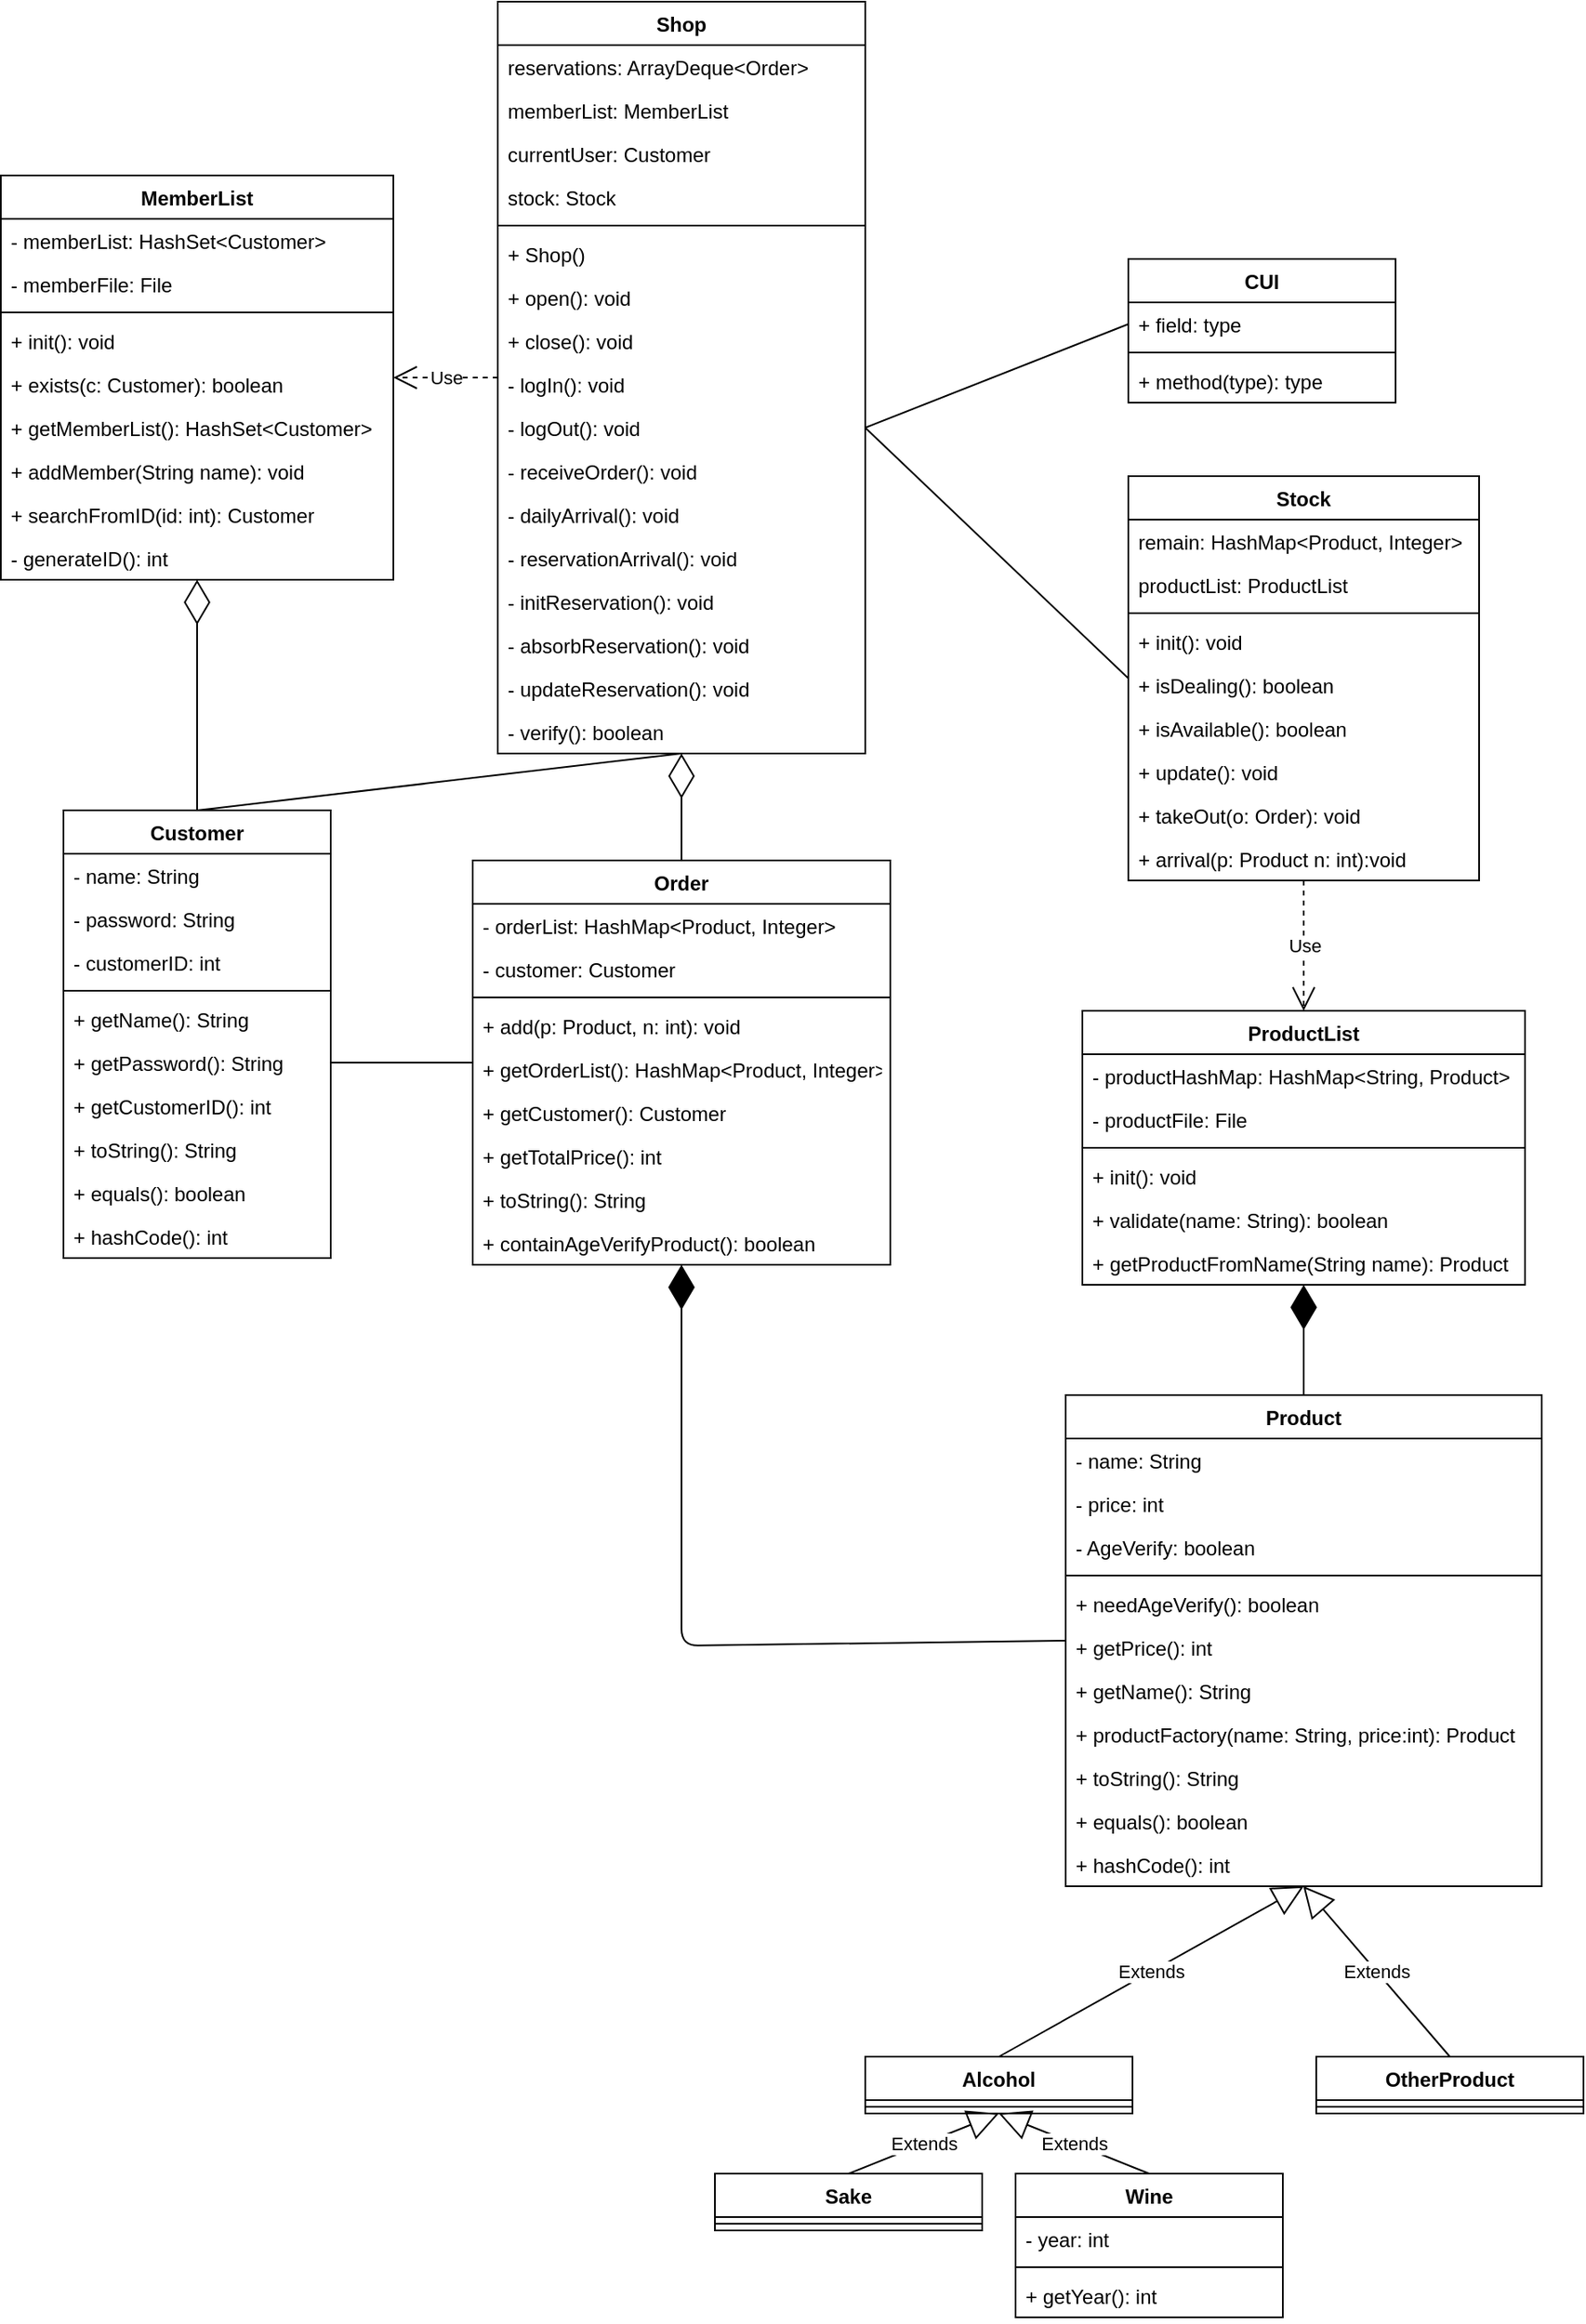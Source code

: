 <mxfile version="13.10.4" type="device"><diagram id="9Tku7xSxmZO2cwx1334C" name="Page-1"><mxGraphModel dx="2370" dy="1333" grid="1" gridSize="10" guides="1" tooltips="1" connect="1" arrows="1" fold="1" page="1" pageScale="1" pageWidth="827" pageHeight="1169" math="0" shadow="0"><root><mxCell id="0"/><mxCell id="1" parent="0"/><mxCell id="_-2SpekYags1j1rZJBmA-5" value="Product" style="swimlane;fontStyle=1;align=center;verticalAlign=top;childLayout=stackLayout;horizontal=1;startSize=26;horizontalStack=0;resizeParent=1;resizeParentMax=0;resizeLast=0;collapsible=1;marginBottom=0;" parent="1" vertex="1"><mxGeometry x="650" y="920" width="285" height="294" as="geometry"/></mxCell><mxCell id="eXa9unJJY7gDO_IjR3MI-76" value="- name: String" style="text;strokeColor=none;fillColor=none;align=left;verticalAlign=top;spacingLeft=4;spacingRight=4;overflow=hidden;rotatable=0;points=[[0,0.5],[1,0.5]];portConstraint=eastwest;" parent="_-2SpekYags1j1rZJBmA-5" vertex="1"><mxGeometry y="26" width="285" height="26" as="geometry"/></mxCell><mxCell id="eXa9unJJY7gDO_IjR3MI-77" value="- price: int" style="text;strokeColor=none;fillColor=none;align=left;verticalAlign=top;spacingLeft=4;spacingRight=4;overflow=hidden;rotatable=0;points=[[0,0.5],[1,0.5]];portConstraint=eastwest;" parent="_-2SpekYags1j1rZJBmA-5" vertex="1"><mxGeometry y="52" width="285" height="26" as="geometry"/></mxCell><mxCell id="eXa9unJJY7gDO_IjR3MI-78" value="- AgeVerify: boolean" style="text;strokeColor=none;fillColor=none;align=left;verticalAlign=top;spacingLeft=4;spacingRight=4;overflow=hidden;rotatable=0;points=[[0,0.5],[1,0.5]];portConstraint=eastwest;" parent="_-2SpekYags1j1rZJBmA-5" vertex="1"><mxGeometry y="78" width="285" height="26" as="geometry"/></mxCell><mxCell id="_-2SpekYags1j1rZJBmA-7" value="" style="line;strokeWidth=1;fillColor=none;align=left;verticalAlign=middle;spacingTop=-1;spacingLeft=3;spacingRight=3;rotatable=0;labelPosition=right;points=[];portConstraint=eastwest;" parent="_-2SpekYags1j1rZJBmA-5" vertex="1"><mxGeometry y="104" width="285" height="8" as="geometry"/></mxCell><mxCell id="eXa9unJJY7gDO_IjR3MI-85" value="+ needAgeVerify(): boolean" style="text;strokeColor=none;fillColor=none;align=left;verticalAlign=top;spacingLeft=4;spacingRight=4;overflow=hidden;rotatable=0;points=[[0,0.5],[1,0.5]];portConstraint=eastwest;" parent="_-2SpekYags1j1rZJBmA-5" vertex="1"><mxGeometry y="112" width="285" height="26" as="geometry"/></mxCell><mxCell id="eXa9unJJY7gDO_IjR3MI-83" value="+ getPrice(): int" style="text;strokeColor=none;fillColor=none;align=left;verticalAlign=top;spacingLeft=4;spacingRight=4;overflow=hidden;rotatable=0;points=[[0,0.5],[1,0.5]];portConstraint=eastwest;" parent="_-2SpekYags1j1rZJBmA-5" vertex="1"><mxGeometry y="138" width="285" height="26" as="geometry"/></mxCell><mxCell id="eXa9unJJY7gDO_IjR3MI-82" value="+ getName(): String" style="text;strokeColor=none;fillColor=none;align=left;verticalAlign=top;spacingLeft=4;spacingRight=4;overflow=hidden;rotatable=0;points=[[0,0.5],[1,0.5]];portConstraint=eastwest;" parent="_-2SpekYags1j1rZJBmA-5" vertex="1"><mxGeometry y="164" width="285" height="26" as="geometry"/></mxCell><mxCell id="eXa9unJJY7gDO_IjR3MI-86" value="+ productFactory(name: String, price:int): Product" style="text;strokeColor=none;fillColor=none;align=left;verticalAlign=top;spacingLeft=4;spacingRight=4;overflow=hidden;rotatable=0;points=[[0,0.5],[1,0.5]];portConstraint=eastwest;" parent="_-2SpekYags1j1rZJBmA-5" vertex="1"><mxGeometry y="190" width="285" height="26" as="geometry"/></mxCell><mxCell id="eXa9unJJY7gDO_IjR3MI-73" value="+ toString(): String" style="text;strokeColor=none;fillColor=none;align=left;verticalAlign=top;spacingLeft=4;spacingRight=4;overflow=hidden;rotatable=0;points=[[0,0.5],[1,0.5]];portConstraint=eastwest;" parent="_-2SpekYags1j1rZJBmA-5" vertex="1"><mxGeometry y="216" width="285" height="26" as="geometry"/></mxCell><mxCell id="eXa9unJJY7gDO_IjR3MI-74" value="+ equals(): boolean" style="text;strokeColor=none;fillColor=none;align=left;verticalAlign=top;spacingLeft=4;spacingRight=4;overflow=hidden;rotatable=0;points=[[0,0.5],[1,0.5]];portConstraint=eastwest;" parent="_-2SpekYags1j1rZJBmA-5" vertex="1"><mxGeometry y="242" width="285" height="26" as="geometry"/></mxCell><mxCell id="eXa9unJJY7gDO_IjR3MI-75" value="+ hashCode(): int" style="text;strokeColor=none;fillColor=none;align=left;verticalAlign=top;spacingLeft=4;spacingRight=4;overflow=hidden;rotatable=0;points=[[0,0.5],[1,0.5]];portConstraint=eastwest;" parent="_-2SpekYags1j1rZJBmA-5" vertex="1"><mxGeometry y="268" width="285" height="26" as="geometry"/></mxCell><mxCell id="_-2SpekYags1j1rZJBmA-13" value="Sake" style="swimlane;fontStyle=1;align=center;verticalAlign=top;childLayout=stackLayout;horizontal=1;startSize=26;horizontalStack=0;resizeParent=1;resizeParentMax=0;resizeLast=0;collapsible=1;marginBottom=0;" parent="1" vertex="1"><mxGeometry x="440" y="1386" width="160" height="34" as="geometry"/></mxCell><mxCell id="_-2SpekYags1j1rZJBmA-14" value="" style="line;strokeWidth=1;fillColor=none;align=left;verticalAlign=middle;spacingTop=-1;spacingLeft=3;spacingRight=3;rotatable=0;labelPosition=right;points=[];portConstraint=eastwest;" parent="_-2SpekYags1j1rZJBmA-13" vertex="1"><mxGeometry y="26" width="160" height="8" as="geometry"/></mxCell><mxCell id="_-2SpekYags1j1rZJBmA-15" value="Wine" style="swimlane;fontStyle=1;align=center;verticalAlign=top;childLayout=stackLayout;horizontal=1;startSize=26;horizontalStack=0;resizeParent=1;resizeParentMax=0;resizeLast=0;collapsible=1;marginBottom=0;" parent="1" vertex="1"><mxGeometry x="620" y="1386" width="160" height="86" as="geometry"/></mxCell><mxCell id="eXa9unJJY7gDO_IjR3MI-80" value="- year: int" style="text;strokeColor=none;fillColor=none;align=left;verticalAlign=top;spacingLeft=4;spacingRight=4;overflow=hidden;rotatable=0;points=[[0,0.5],[1,0.5]];portConstraint=eastwest;" parent="_-2SpekYags1j1rZJBmA-15" vertex="1"><mxGeometry y="26" width="160" height="26" as="geometry"/></mxCell><mxCell id="_-2SpekYags1j1rZJBmA-16" value="" style="line;strokeWidth=1;fillColor=none;align=left;verticalAlign=middle;spacingTop=-1;spacingLeft=3;spacingRight=3;rotatable=0;labelPosition=right;points=[];portConstraint=eastwest;" parent="_-2SpekYags1j1rZJBmA-15" vertex="1"><mxGeometry y="52" width="160" height="8" as="geometry"/></mxCell><mxCell id="eXa9unJJY7gDO_IjR3MI-81" value="+ getYear(): int" style="text;strokeColor=none;fillColor=none;align=left;verticalAlign=top;spacingLeft=4;spacingRight=4;overflow=hidden;rotatable=0;points=[[0,0.5],[1,0.5]];portConstraint=eastwest;" parent="_-2SpekYags1j1rZJBmA-15" vertex="1"><mxGeometry y="60" width="160" height="26" as="geometry"/></mxCell><mxCell id="_-2SpekYags1j1rZJBmA-17" value="OtherProduct" style="swimlane;fontStyle=1;align=center;verticalAlign=top;childLayout=stackLayout;horizontal=1;startSize=26;horizontalStack=0;resizeParent=1;resizeParentMax=0;resizeLast=0;collapsible=1;marginBottom=0;" parent="1" vertex="1"><mxGeometry x="800" y="1316" width="160" height="34" as="geometry"/></mxCell><mxCell id="_-2SpekYags1j1rZJBmA-18" value="" style="line;strokeWidth=1;fillColor=none;align=left;verticalAlign=middle;spacingTop=-1;spacingLeft=3;spacingRight=3;rotatable=0;labelPosition=right;points=[];portConstraint=eastwest;" parent="_-2SpekYags1j1rZJBmA-17" vertex="1"><mxGeometry y="26" width="160" height="8" as="geometry"/></mxCell><mxCell id="_-2SpekYags1j1rZJBmA-19" value="Customer" style="swimlane;fontStyle=1;align=center;verticalAlign=top;childLayout=stackLayout;horizontal=1;startSize=26;horizontalStack=0;resizeParent=1;resizeParentMax=0;resizeLast=0;collapsible=1;marginBottom=0;" parent="1" vertex="1"><mxGeometry x="50" y="570" width="160" height="268" as="geometry"/></mxCell><mxCell id="eXa9unJJY7gDO_IjR3MI-53" value="- name: String" style="text;strokeColor=none;fillColor=none;align=left;verticalAlign=top;spacingLeft=4;spacingRight=4;overflow=hidden;rotatable=0;points=[[0,0.5],[1,0.5]];portConstraint=eastwest;" parent="_-2SpekYags1j1rZJBmA-19" vertex="1"><mxGeometry y="26" width="160" height="26" as="geometry"/></mxCell><mxCell id="eXa9unJJY7gDO_IjR3MI-55" value="- password: String" style="text;strokeColor=none;fillColor=none;align=left;verticalAlign=top;spacingLeft=4;spacingRight=4;overflow=hidden;rotatable=0;points=[[0,0.5],[1,0.5]];portConstraint=eastwest;" parent="_-2SpekYags1j1rZJBmA-19" vertex="1"><mxGeometry y="52" width="160" height="26" as="geometry"/></mxCell><mxCell id="eXa9unJJY7gDO_IjR3MI-54" value="- customerID: int" style="text;strokeColor=none;fillColor=none;align=left;verticalAlign=top;spacingLeft=4;spacingRight=4;overflow=hidden;rotatable=0;points=[[0,0.5],[1,0.5]];portConstraint=eastwest;" parent="_-2SpekYags1j1rZJBmA-19" vertex="1"><mxGeometry y="78" width="160" height="26" as="geometry"/></mxCell><mxCell id="_-2SpekYags1j1rZJBmA-20" value="" style="line;strokeWidth=1;fillColor=none;align=left;verticalAlign=middle;spacingTop=-1;spacingLeft=3;spacingRight=3;rotatable=0;labelPosition=right;points=[];portConstraint=eastwest;" parent="_-2SpekYags1j1rZJBmA-19" vertex="1"><mxGeometry y="104" width="160" height="8" as="geometry"/></mxCell><mxCell id="eXa9unJJY7gDO_IjR3MI-57" value="+ getName(): String" style="text;strokeColor=none;fillColor=none;align=left;verticalAlign=top;spacingLeft=4;spacingRight=4;overflow=hidden;rotatable=0;points=[[0,0.5],[1,0.5]];portConstraint=eastwest;" parent="_-2SpekYags1j1rZJBmA-19" vertex="1"><mxGeometry y="112" width="160" height="26" as="geometry"/></mxCell><mxCell id="eXa9unJJY7gDO_IjR3MI-58" value="+ getPassword(): String" style="text;strokeColor=none;fillColor=none;align=left;verticalAlign=top;spacingLeft=4;spacingRight=4;overflow=hidden;rotatable=0;points=[[0,0.5],[1,0.5]];portConstraint=eastwest;" parent="_-2SpekYags1j1rZJBmA-19" vertex="1"><mxGeometry y="138" width="160" height="26" as="geometry"/></mxCell><mxCell id="eXa9unJJY7gDO_IjR3MI-56" value="+ getCustomerID(): int" style="text;strokeColor=none;fillColor=none;align=left;verticalAlign=top;spacingLeft=4;spacingRight=4;overflow=hidden;rotatable=0;points=[[0,0.5],[1,0.5]];portConstraint=eastwest;" parent="_-2SpekYags1j1rZJBmA-19" vertex="1"><mxGeometry y="164" width="160" height="26" as="geometry"/></mxCell><mxCell id="eXa9unJJY7gDO_IjR3MI-59" value="+ toString(): String" style="text;strokeColor=none;fillColor=none;align=left;verticalAlign=top;spacingLeft=4;spacingRight=4;overflow=hidden;rotatable=0;points=[[0,0.5],[1,0.5]];portConstraint=eastwest;" parent="_-2SpekYags1j1rZJBmA-19" vertex="1"><mxGeometry y="190" width="160" height="26" as="geometry"/></mxCell><mxCell id="eXa9unJJY7gDO_IjR3MI-60" value="+ equals(): boolean" style="text;strokeColor=none;fillColor=none;align=left;verticalAlign=top;spacingLeft=4;spacingRight=4;overflow=hidden;rotatable=0;points=[[0,0.5],[1,0.5]];portConstraint=eastwest;" parent="_-2SpekYags1j1rZJBmA-19" vertex="1"><mxGeometry y="216" width="160" height="26" as="geometry"/></mxCell><mxCell id="eXa9unJJY7gDO_IjR3MI-61" value="+ hashCode(): int" style="text;strokeColor=none;fillColor=none;align=left;verticalAlign=top;spacingLeft=4;spacingRight=4;overflow=hidden;rotatable=0;points=[[0,0.5],[1,0.5]];portConstraint=eastwest;" parent="_-2SpekYags1j1rZJBmA-19" vertex="1"><mxGeometry y="242" width="160" height="26" as="geometry"/></mxCell><mxCell id="_-2SpekYags1j1rZJBmA-21" value="Order" style="swimlane;fontStyle=1;align=center;verticalAlign=top;childLayout=stackLayout;horizontal=1;startSize=26;horizontalStack=0;resizeParent=1;resizeParentMax=0;resizeLast=0;collapsible=1;marginBottom=0;" parent="1" vertex="1"><mxGeometry x="295" y="600" width="250" height="242" as="geometry"/></mxCell><mxCell id="eXa9unJJY7gDO_IjR3MI-63" value="- orderList: HashMap&lt;Product, Integer&gt;" style="text;strokeColor=none;fillColor=none;align=left;verticalAlign=top;spacingLeft=4;spacingRight=4;overflow=hidden;rotatable=0;points=[[0,0.5],[1,0.5]];portConstraint=eastwest;" parent="_-2SpekYags1j1rZJBmA-21" vertex="1"><mxGeometry y="26" width="250" height="26" as="geometry"/></mxCell><mxCell id="eXa9unJJY7gDO_IjR3MI-64" value="- customer: Customer" style="text;strokeColor=none;fillColor=none;align=left;verticalAlign=top;spacingLeft=4;spacingRight=4;overflow=hidden;rotatable=0;points=[[0,0.5],[1,0.5]];portConstraint=eastwest;" parent="_-2SpekYags1j1rZJBmA-21" vertex="1"><mxGeometry y="52" width="250" height="26" as="geometry"/></mxCell><mxCell id="_-2SpekYags1j1rZJBmA-22" value="" style="line;strokeWidth=1;fillColor=none;align=left;verticalAlign=middle;spacingTop=-1;spacingLeft=3;spacingRight=3;rotatable=0;labelPosition=right;points=[];portConstraint=eastwest;" parent="_-2SpekYags1j1rZJBmA-21" vertex="1"><mxGeometry y="78" width="250" height="8" as="geometry"/></mxCell><mxCell id="eXa9unJJY7gDO_IjR3MI-65" value="+ add(p: Product, n: int): void" style="text;strokeColor=none;fillColor=none;align=left;verticalAlign=top;spacingLeft=4;spacingRight=4;overflow=hidden;rotatable=0;points=[[0,0.5],[1,0.5]];portConstraint=eastwest;" parent="_-2SpekYags1j1rZJBmA-21" vertex="1"><mxGeometry y="86" width="250" height="26" as="geometry"/></mxCell><mxCell id="eXa9unJJY7gDO_IjR3MI-66" value="+ getOrderList(): HashMap&lt;Product, Integer&gt;" style="text;strokeColor=none;fillColor=none;align=left;verticalAlign=top;spacingLeft=4;spacingRight=4;overflow=hidden;rotatable=0;points=[[0,0.5],[1,0.5]];portConstraint=eastwest;" parent="_-2SpekYags1j1rZJBmA-21" vertex="1"><mxGeometry y="112" width="250" height="26" as="geometry"/></mxCell><mxCell id="eXa9unJJY7gDO_IjR3MI-69" value="+ getCustomer(): Customer" style="text;strokeColor=none;fillColor=none;align=left;verticalAlign=top;spacingLeft=4;spacingRight=4;overflow=hidden;rotatable=0;points=[[0,0.5],[1,0.5]];portConstraint=eastwest;" parent="_-2SpekYags1j1rZJBmA-21" vertex="1"><mxGeometry y="138" width="250" height="26" as="geometry"/></mxCell><mxCell id="eXa9unJJY7gDO_IjR3MI-70" value="+ getTotalPrice(): int" style="text;strokeColor=none;fillColor=none;align=left;verticalAlign=top;spacingLeft=4;spacingRight=4;overflow=hidden;rotatable=0;points=[[0,0.5],[1,0.5]];portConstraint=eastwest;" parent="_-2SpekYags1j1rZJBmA-21" vertex="1"><mxGeometry y="164" width="250" height="26" as="geometry"/></mxCell><mxCell id="eXa9unJJY7gDO_IjR3MI-67" value="+ toString(): String" style="text;strokeColor=none;fillColor=none;align=left;verticalAlign=top;spacingLeft=4;spacingRight=4;overflow=hidden;rotatable=0;points=[[0,0.5],[1,0.5]];portConstraint=eastwest;" parent="_-2SpekYags1j1rZJBmA-21" vertex="1"><mxGeometry y="190" width="250" height="26" as="geometry"/></mxCell><mxCell id="eXa9unJJY7gDO_IjR3MI-88" value="+ containAgeVerifyProduct(): boolean" style="text;strokeColor=none;fillColor=none;align=left;verticalAlign=top;spacingLeft=4;spacingRight=4;overflow=hidden;rotatable=0;points=[[0,0.5],[1,0.5]];portConstraint=eastwest;" parent="_-2SpekYags1j1rZJBmA-21" vertex="1"><mxGeometry y="216" width="250" height="26" as="geometry"/></mxCell><mxCell id="_-2SpekYags1j1rZJBmA-23" value="Shop" style="swimlane;fontStyle=1;align=center;verticalAlign=top;childLayout=stackLayout;horizontal=1;startSize=26;horizontalStack=0;resizeParent=1;resizeParentMax=0;resizeLast=0;collapsible=1;marginBottom=0;" parent="1" vertex="1"><mxGeometry x="310" y="86" width="220" height="450" as="geometry"/></mxCell><mxCell id="eXa9unJJY7gDO_IjR3MI-20" value="reservations: ArrayDeque&lt;Order&gt;" style="text;strokeColor=none;fillColor=none;align=left;verticalAlign=top;spacingLeft=4;spacingRight=4;overflow=hidden;rotatable=0;points=[[0,0.5],[1,0.5]];portConstraint=eastwest;" parent="_-2SpekYags1j1rZJBmA-23" vertex="1"><mxGeometry y="26" width="220" height="26" as="geometry"/></mxCell><mxCell id="eXa9unJJY7gDO_IjR3MI-16" value="memberList: MemberList" style="text;strokeColor=none;fillColor=none;align=left;verticalAlign=top;spacingLeft=4;spacingRight=4;overflow=hidden;rotatable=0;points=[[0,0.5],[1,0.5]];portConstraint=eastwest;" parent="_-2SpekYags1j1rZJBmA-23" vertex="1"><mxGeometry y="52" width="220" height="26" as="geometry"/></mxCell><mxCell id="eXa9unJJY7gDO_IjR3MI-19" value="currentUser: Customer" style="text;strokeColor=none;fillColor=none;align=left;verticalAlign=top;spacingLeft=4;spacingRight=4;overflow=hidden;rotatable=0;points=[[0,0.5],[1,0.5]];portConstraint=eastwest;" parent="_-2SpekYags1j1rZJBmA-23" vertex="1"><mxGeometry y="78" width="220" height="26" as="geometry"/></mxCell><mxCell id="eXa9unJJY7gDO_IjR3MI-18" value="stock: Stock" style="text;strokeColor=none;fillColor=none;align=left;verticalAlign=top;spacingLeft=4;spacingRight=4;overflow=hidden;rotatable=0;points=[[0,0.5],[1,0.5]];portConstraint=eastwest;" parent="_-2SpekYags1j1rZJBmA-23" vertex="1"><mxGeometry y="104" width="220" height="26" as="geometry"/></mxCell><mxCell id="_-2SpekYags1j1rZJBmA-24" value="" style="line;strokeWidth=1;fillColor=none;align=left;verticalAlign=middle;spacingTop=-1;spacingLeft=3;spacingRight=3;rotatable=0;labelPosition=right;points=[];portConstraint=eastwest;" parent="_-2SpekYags1j1rZJBmA-23" vertex="1"><mxGeometry y="130" width="220" height="8" as="geometry"/></mxCell><mxCell id="eXa9unJJY7gDO_IjR3MI-32" value="+ Shop()" style="text;strokeColor=none;fillColor=none;align=left;verticalAlign=top;spacingLeft=4;spacingRight=4;overflow=hidden;rotatable=0;points=[[0,0.5],[1,0.5]];portConstraint=eastwest;" parent="_-2SpekYags1j1rZJBmA-23" vertex="1"><mxGeometry y="138" width="220" height="26" as="geometry"/></mxCell><mxCell id="eXa9unJJY7gDO_IjR3MI-22" value="+ open(): void" style="text;strokeColor=none;fillColor=none;align=left;verticalAlign=top;spacingLeft=4;spacingRight=4;overflow=hidden;rotatable=0;points=[[0,0.5],[1,0.5]];portConstraint=eastwest;" parent="_-2SpekYags1j1rZJBmA-23" vertex="1"><mxGeometry y="164" width="220" height="26" as="geometry"/></mxCell><mxCell id="eXa9unJJY7gDO_IjR3MI-23" value="+ close(): void" style="text;strokeColor=none;fillColor=none;align=left;verticalAlign=top;spacingLeft=4;spacingRight=4;overflow=hidden;rotatable=0;points=[[0,0.5],[1,0.5]];portConstraint=eastwest;" parent="_-2SpekYags1j1rZJBmA-23" vertex="1"><mxGeometry y="190" width="220" height="26" as="geometry"/></mxCell><mxCell id="eXa9unJJY7gDO_IjR3MI-24" value="- logIn(): void" style="text;strokeColor=none;fillColor=none;align=left;verticalAlign=top;spacingLeft=4;spacingRight=4;overflow=hidden;rotatable=0;points=[[0,0.5],[1,0.5]];portConstraint=eastwest;" parent="_-2SpekYags1j1rZJBmA-23" vertex="1"><mxGeometry y="216" width="220" height="26" as="geometry"/></mxCell><mxCell id="eXa9unJJY7gDO_IjR3MI-25" value="- logOut(): void" style="text;strokeColor=none;fillColor=none;align=left;verticalAlign=top;spacingLeft=4;spacingRight=4;overflow=hidden;rotatable=0;points=[[0,0.5],[1,0.5]];portConstraint=eastwest;" parent="_-2SpekYags1j1rZJBmA-23" vertex="1"><mxGeometry y="242" width="220" height="26" as="geometry"/></mxCell><mxCell id="eXa9unJJY7gDO_IjR3MI-26" value="- receiveOrder(): void" style="text;strokeColor=none;fillColor=none;align=left;verticalAlign=top;spacingLeft=4;spacingRight=4;overflow=hidden;rotatable=0;points=[[0,0.5],[1,0.5]];portConstraint=eastwest;" parent="_-2SpekYags1j1rZJBmA-23" vertex="1"><mxGeometry y="268" width="220" height="26" as="geometry"/></mxCell><mxCell id="eXa9unJJY7gDO_IjR3MI-27" value="- dailyArrival(): void" style="text;strokeColor=none;fillColor=none;align=left;verticalAlign=top;spacingLeft=4;spacingRight=4;overflow=hidden;rotatable=0;points=[[0,0.5],[1,0.5]];portConstraint=eastwest;" parent="_-2SpekYags1j1rZJBmA-23" vertex="1"><mxGeometry y="294" width="220" height="26" as="geometry"/></mxCell><mxCell id="eXa9unJJY7gDO_IjR3MI-28" value="- reservationArrival(): void" style="text;strokeColor=none;fillColor=none;align=left;verticalAlign=top;spacingLeft=4;spacingRight=4;overflow=hidden;rotatable=0;points=[[0,0.5],[1,0.5]];portConstraint=eastwest;" parent="_-2SpekYags1j1rZJBmA-23" vertex="1"><mxGeometry y="320" width="220" height="26" as="geometry"/></mxCell><mxCell id="eXa9unJJY7gDO_IjR3MI-29" value="- initReservation(): void" style="text;strokeColor=none;fillColor=none;align=left;verticalAlign=top;spacingLeft=4;spacingRight=4;overflow=hidden;rotatable=0;points=[[0,0.5],[1,0.5]];portConstraint=eastwest;" parent="_-2SpekYags1j1rZJBmA-23" vertex="1"><mxGeometry y="346" width="220" height="26" as="geometry"/></mxCell><mxCell id="eXa9unJJY7gDO_IjR3MI-30" value="- absorbReservation(): void" style="text;strokeColor=none;fillColor=none;align=left;verticalAlign=top;spacingLeft=4;spacingRight=4;overflow=hidden;rotatable=0;points=[[0,0.5],[1,0.5]];portConstraint=eastwest;" parent="_-2SpekYags1j1rZJBmA-23" vertex="1"><mxGeometry y="372" width="220" height="26" as="geometry"/></mxCell><mxCell id="eXa9unJJY7gDO_IjR3MI-31" value="- updateReservation(): void" style="text;strokeColor=none;fillColor=none;align=left;verticalAlign=top;spacingLeft=4;spacingRight=4;overflow=hidden;rotatable=0;points=[[0,0.5],[1,0.5]];portConstraint=eastwest;" parent="_-2SpekYags1j1rZJBmA-23" vertex="1"><mxGeometry y="398" width="220" height="26" as="geometry"/></mxCell><mxCell id="eXa9unJJY7gDO_IjR3MI-87" value="- verify(): boolean" style="text;strokeColor=none;fillColor=none;align=left;verticalAlign=top;spacingLeft=4;spacingRight=4;overflow=hidden;rotatable=0;points=[[0,0.5],[1,0.5]];portConstraint=eastwest;" parent="_-2SpekYags1j1rZJBmA-23" vertex="1"><mxGeometry y="424" width="220" height="26" as="geometry"/></mxCell><mxCell id="_-2SpekYags1j1rZJBmA-25" value="Extends" style="endArrow=block;endSize=16;endFill=0;html=1;exitX=0.5;exitY=0;exitDx=0;exitDy=0;entryX=0.5;entryY=1;entryDx=0;entryDy=0;" parent="1" source="_-2SpekYags1j1rZJBmA-13" target="eXa9unJJY7gDO_IjR3MI-13" edge="1"><mxGeometry width="160" relative="1" as="geometry"><mxPoint x="410" y="1496" as="sourcePoint"/><mxPoint x="570" y="1496" as="targetPoint"/></mxGeometry></mxCell><mxCell id="_-2SpekYags1j1rZJBmA-26" value="Extends" style="endArrow=block;endSize=16;endFill=0;html=1;exitX=0.5;exitY=0;exitDx=0;exitDy=0;entryX=0.5;entryY=1;entryDx=0;entryDy=0;" parent="1" source="_-2SpekYags1j1rZJBmA-15" target="eXa9unJJY7gDO_IjR3MI-13" edge="1"><mxGeometry width="160" relative="1" as="geometry"><mxPoint x="530" y="1326" as="sourcePoint"/><mxPoint x="700" y="1376" as="targetPoint"/></mxGeometry></mxCell><mxCell id="_-2SpekYags1j1rZJBmA-27" value="Extends" style="endArrow=block;endSize=16;endFill=0;html=1;exitX=0.5;exitY=0;exitDx=0;exitDy=0;entryX=0.499;entryY=0.997;entryDx=0;entryDy=0;entryPerimeter=0;" parent="1" source="_-2SpekYags1j1rZJBmA-17" target="eXa9unJJY7gDO_IjR3MI-75" edge="1"><mxGeometry width="160" relative="1" as="geometry"><mxPoint x="540" y="1426" as="sourcePoint"/><mxPoint x="775" y="1408" as="targetPoint"/></mxGeometry></mxCell><mxCell id="_-2SpekYags1j1rZJBmA-28" value="MemberList" style="swimlane;fontStyle=1;align=center;verticalAlign=top;childLayout=stackLayout;horizontal=1;startSize=26;horizontalStack=0;resizeParent=1;resizeParentMax=0;resizeLast=0;collapsible=1;marginBottom=0;" parent="1" vertex="1"><mxGeometry x="12.5" y="190" width="235" height="242" as="geometry"/></mxCell><mxCell id="eXa9unJJY7gDO_IjR3MI-46" value="- memberList: HashSet&lt;Customer&gt;" style="text;strokeColor=none;fillColor=none;align=left;verticalAlign=top;spacingLeft=4;spacingRight=4;overflow=hidden;rotatable=0;points=[[0,0.5],[1,0.5]];portConstraint=eastwest;" parent="_-2SpekYags1j1rZJBmA-28" vertex="1"><mxGeometry y="26" width="235" height="26" as="geometry"/></mxCell><mxCell id="eXa9unJJY7gDO_IjR3MI-45" value="- memberFile: File" style="text;strokeColor=none;fillColor=none;align=left;verticalAlign=top;spacingLeft=4;spacingRight=4;overflow=hidden;rotatable=0;points=[[0,0.5],[1,0.5]];portConstraint=eastwest;" parent="_-2SpekYags1j1rZJBmA-28" vertex="1"><mxGeometry y="52" width="235" height="26" as="geometry"/></mxCell><mxCell id="_-2SpekYags1j1rZJBmA-29" value="" style="line;strokeWidth=1;fillColor=none;align=left;verticalAlign=middle;spacingTop=-1;spacingLeft=3;spacingRight=3;rotatable=0;labelPosition=right;points=[];portConstraint=eastwest;" parent="_-2SpekYags1j1rZJBmA-28" vertex="1"><mxGeometry y="78" width="235" height="8" as="geometry"/></mxCell><mxCell id="eXa9unJJY7gDO_IjR3MI-47" value="+ init(): void" style="text;strokeColor=none;fillColor=none;align=left;verticalAlign=top;spacingLeft=4;spacingRight=4;overflow=hidden;rotatable=0;points=[[0,0.5],[1,0.5]];portConstraint=eastwest;" parent="_-2SpekYags1j1rZJBmA-28" vertex="1"><mxGeometry y="86" width="235" height="26" as="geometry"/></mxCell><mxCell id="eXa9unJJY7gDO_IjR3MI-48" value="+ exists(c: Customer): boolean" style="text;strokeColor=none;fillColor=none;align=left;verticalAlign=top;spacingLeft=4;spacingRight=4;overflow=hidden;rotatable=0;points=[[0,0.5],[1,0.5]];portConstraint=eastwest;" parent="_-2SpekYags1j1rZJBmA-28" vertex="1"><mxGeometry y="112" width="235" height="26" as="geometry"/></mxCell><mxCell id="eXa9unJJY7gDO_IjR3MI-49" value="+ getMemberList(): HashSet&lt;Customer&gt;" style="text;strokeColor=none;fillColor=none;align=left;verticalAlign=top;spacingLeft=4;spacingRight=4;overflow=hidden;rotatable=0;points=[[0,0.5],[1,0.5]];portConstraint=eastwest;" parent="_-2SpekYags1j1rZJBmA-28" vertex="1"><mxGeometry y="138" width="235" height="26" as="geometry"/></mxCell><mxCell id="eXa9unJJY7gDO_IjR3MI-51" value="+ addMember(String name): void" style="text;strokeColor=none;fillColor=none;align=left;verticalAlign=top;spacingLeft=4;spacingRight=4;overflow=hidden;rotatable=0;points=[[0,0.5],[1,0.5]];portConstraint=eastwest;" parent="_-2SpekYags1j1rZJBmA-28" vertex="1"><mxGeometry y="164" width="235" height="26" as="geometry"/></mxCell><mxCell id="eXa9unJJY7gDO_IjR3MI-50" value="+ searchFromID(id: int): Customer" style="text;strokeColor=none;fillColor=none;align=left;verticalAlign=top;spacingLeft=4;spacingRight=4;overflow=hidden;rotatable=0;points=[[0,0.5],[1,0.5]];portConstraint=eastwest;" parent="_-2SpekYags1j1rZJBmA-28" vertex="1"><mxGeometry y="190" width="235" height="26" as="geometry"/></mxCell><mxCell id="eXa9unJJY7gDO_IjR3MI-52" value="- generateID(): int" style="text;strokeColor=none;fillColor=none;align=left;verticalAlign=top;spacingLeft=4;spacingRight=4;overflow=hidden;rotatable=0;points=[[0,0.5],[1,0.5]];portConstraint=eastwest;" parent="_-2SpekYags1j1rZJBmA-28" vertex="1"><mxGeometry y="216" width="235" height="26" as="geometry"/></mxCell><mxCell id="_-2SpekYags1j1rZJBmA-30" value="" style="endArrow=diamondThin;endFill=0;endSize=24;html=1;exitX=0.5;exitY=0;exitDx=0;exitDy=0;entryX=0.5;entryY=1;entryDx=0;entryDy=0;" parent="1" source="_-2SpekYags1j1rZJBmA-19" target="_-2SpekYags1j1rZJBmA-28" edge="1"><mxGeometry width="160" relative="1" as="geometry"><mxPoint x="230" y="370" as="sourcePoint"/><mxPoint x="390" y="370" as="targetPoint"/></mxGeometry></mxCell><mxCell id="_-2SpekYags1j1rZJBmA-31" value="ProductList" style="swimlane;fontStyle=1;align=center;verticalAlign=top;childLayout=stackLayout;horizontal=1;startSize=26;horizontalStack=0;resizeParent=1;resizeParentMax=0;resizeLast=0;collapsible=1;marginBottom=0;" parent="1" vertex="1"><mxGeometry x="660" y="690" width="265" height="164" as="geometry"/></mxCell><mxCell id="eXa9unJJY7gDO_IjR3MI-40" value="- productHashMap: HashMap&lt;String, Product&gt;" style="text;strokeColor=none;fillColor=none;align=left;verticalAlign=top;spacingLeft=4;spacingRight=4;overflow=hidden;rotatable=0;points=[[0,0.5],[1,0.5]];portConstraint=eastwest;" parent="_-2SpekYags1j1rZJBmA-31" vertex="1"><mxGeometry y="26" width="265" height="26" as="geometry"/></mxCell><mxCell id="eXa9unJJY7gDO_IjR3MI-39" value="- productFile: File" style="text;strokeColor=none;fillColor=none;align=left;verticalAlign=top;spacingLeft=4;spacingRight=4;overflow=hidden;rotatable=0;points=[[0,0.5],[1,0.5]];portConstraint=eastwest;" parent="_-2SpekYags1j1rZJBmA-31" vertex="1"><mxGeometry y="52" width="265" height="26" as="geometry"/></mxCell><mxCell id="_-2SpekYags1j1rZJBmA-32" value="" style="line;strokeWidth=1;fillColor=none;align=left;verticalAlign=middle;spacingTop=-1;spacingLeft=3;spacingRight=3;rotatable=0;labelPosition=right;points=[];portConstraint=eastwest;" parent="_-2SpekYags1j1rZJBmA-31" vertex="1"><mxGeometry y="78" width="265" height="8" as="geometry"/></mxCell><mxCell id="eXa9unJJY7gDO_IjR3MI-41" value="+ init(): void" style="text;strokeColor=none;fillColor=none;align=left;verticalAlign=top;spacingLeft=4;spacingRight=4;overflow=hidden;rotatable=0;points=[[0,0.5],[1,0.5]];portConstraint=eastwest;" parent="_-2SpekYags1j1rZJBmA-31" vertex="1"><mxGeometry y="86" width="265" height="26" as="geometry"/></mxCell><mxCell id="eXa9unJJY7gDO_IjR3MI-42" value="+ validate(name: String): boolean" style="text;strokeColor=none;fillColor=none;align=left;verticalAlign=top;spacingLeft=4;spacingRight=4;overflow=hidden;rotatable=0;points=[[0,0.5],[1,0.5]];portConstraint=eastwest;" parent="_-2SpekYags1j1rZJBmA-31" vertex="1"><mxGeometry y="112" width="265" height="26" as="geometry"/></mxCell><mxCell id="eXa9unJJY7gDO_IjR3MI-43" value="+ getProductFromName(String name): Product" style="text;strokeColor=none;fillColor=none;align=left;verticalAlign=top;spacingLeft=4;spacingRight=4;overflow=hidden;rotatable=0;points=[[0,0.5],[1,0.5]];portConstraint=eastwest;" parent="_-2SpekYags1j1rZJBmA-31" vertex="1"><mxGeometry y="138" width="265" height="26" as="geometry"/></mxCell><mxCell id="_-2SpekYags1j1rZJBmA-35" value="Use" style="endArrow=open;endSize=12;dashed=1;html=1;exitX=0.5;exitY=1;exitDx=0;exitDy=0;entryX=0.5;entryY=0;entryDx=0;entryDy=0;" parent="1" source="_-2SpekYags1j1rZJBmA-37" target="_-2SpekYags1j1rZJBmA-31" edge="1"><mxGeometry width="160" relative="1" as="geometry"><mxPoint x="507.5" y="970" as="sourcePoint"/><mxPoint x="637.5" y="820" as="targetPoint"/></mxGeometry></mxCell><mxCell id="_-2SpekYags1j1rZJBmA-37" value="Stock" style="swimlane;fontStyle=1;align=center;verticalAlign=top;childLayout=stackLayout;horizontal=1;startSize=26;horizontalStack=0;resizeParent=1;resizeParentMax=0;resizeLast=0;collapsible=1;marginBottom=0;" parent="1" vertex="1"><mxGeometry x="687.5" y="370" width="210" height="242" as="geometry"/></mxCell><mxCell id="eXa9unJJY7gDO_IjR3MI-21" value="remain: HashMap&lt;Product, Integer&gt;" style="text;strokeColor=none;fillColor=none;align=left;verticalAlign=top;spacingLeft=4;spacingRight=4;overflow=hidden;rotatable=0;points=[[0,0.5],[1,0.5]];portConstraint=eastwest;" parent="_-2SpekYags1j1rZJBmA-37" vertex="1"><mxGeometry y="26" width="210" height="26" as="geometry"/></mxCell><mxCell id="eXa9unJJY7gDO_IjR3MI-17" value="productList: ProductList" style="text;strokeColor=none;fillColor=none;align=left;verticalAlign=top;spacingLeft=4;spacingRight=4;overflow=hidden;rotatable=0;points=[[0,0.5],[1,0.5]];portConstraint=eastwest;" parent="_-2SpekYags1j1rZJBmA-37" vertex="1"><mxGeometry y="52" width="210" height="26" as="geometry"/></mxCell><mxCell id="_-2SpekYags1j1rZJBmA-38" value="" style="line;strokeWidth=1;fillColor=none;align=left;verticalAlign=middle;spacingTop=-1;spacingLeft=3;spacingRight=3;rotatable=0;labelPosition=right;points=[];portConstraint=eastwest;" parent="_-2SpekYags1j1rZJBmA-37" vertex="1"><mxGeometry y="78" width="210" height="8" as="geometry"/></mxCell><mxCell id="eXa9unJJY7gDO_IjR3MI-33" value="+ init(): void" style="text;strokeColor=none;fillColor=none;align=left;verticalAlign=top;spacingLeft=4;spacingRight=4;overflow=hidden;rotatable=0;points=[[0,0.5],[1,0.5]];portConstraint=eastwest;" parent="_-2SpekYags1j1rZJBmA-37" vertex="1"><mxGeometry y="86" width="210" height="26" as="geometry"/></mxCell><mxCell id="eXa9unJJY7gDO_IjR3MI-34" value="+ isDealing(): boolean" style="text;strokeColor=none;fillColor=none;align=left;verticalAlign=top;spacingLeft=4;spacingRight=4;overflow=hidden;rotatable=0;points=[[0,0.5],[1,0.5]];portConstraint=eastwest;" parent="_-2SpekYags1j1rZJBmA-37" vertex="1"><mxGeometry y="112" width="210" height="26" as="geometry"/></mxCell><mxCell id="eXa9unJJY7gDO_IjR3MI-35" value="+ isAvailable(): boolean" style="text;strokeColor=none;fillColor=none;align=left;verticalAlign=top;spacingLeft=4;spacingRight=4;overflow=hidden;rotatable=0;points=[[0,0.5],[1,0.5]];portConstraint=eastwest;" parent="_-2SpekYags1j1rZJBmA-37" vertex="1"><mxGeometry y="138" width="210" height="26" as="geometry"/></mxCell><mxCell id="eXa9unJJY7gDO_IjR3MI-36" value="+ update(): void" style="text;strokeColor=none;fillColor=none;align=left;verticalAlign=top;spacingLeft=4;spacingRight=4;overflow=hidden;rotatable=0;points=[[0,0.5],[1,0.5]];portConstraint=eastwest;" parent="_-2SpekYags1j1rZJBmA-37" vertex="1"><mxGeometry y="164" width="210" height="26" as="geometry"/></mxCell><mxCell id="eXa9unJJY7gDO_IjR3MI-37" value="+ takeOut(o: Order): void" style="text;strokeColor=none;fillColor=none;align=left;verticalAlign=top;spacingLeft=4;spacingRight=4;overflow=hidden;rotatable=0;points=[[0,0.5],[1,0.5]];portConstraint=eastwest;" parent="_-2SpekYags1j1rZJBmA-37" vertex="1"><mxGeometry y="190" width="210" height="26" as="geometry"/></mxCell><mxCell id="eXa9unJJY7gDO_IjR3MI-38" value="+ arrival(p: Product n: int):void" style="text;strokeColor=none;fillColor=none;align=left;verticalAlign=top;spacingLeft=4;spacingRight=4;overflow=hidden;rotatable=0;points=[[0,0.5],[1,0.5]];portConstraint=eastwest;" parent="_-2SpekYags1j1rZJBmA-37" vertex="1"><mxGeometry y="216" width="210" height="26" as="geometry"/></mxCell><mxCell id="eXa9unJJY7gDO_IjR3MI-2" value="" style="endArrow=none;html=1;entryX=0;entryY=0.5;entryDx=0;entryDy=0;exitX=1;exitY=0.5;exitDx=0;exitDy=0;" parent="1" source="eXa9unJJY7gDO_IjR3MI-25" target="_-2SpekYags1j1rZJBmA-37" edge="1"><mxGeometry width="50" height="50" relative="1" as="geometry"><mxPoint x="590" y="491" as="sourcePoint"/><mxPoint x="460" y="674" as="targetPoint"/></mxGeometry></mxCell><mxCell id="eXa9unJJY7gDO_IjR3MI-3" value="" style="endArrow=diamondThin;endFill=1;endSize=24;html=1;entryX=0.5;entryY=1;entryDx=0;entryDy=0;exitX=0;exitY=0.5;exitDx=0;exitDy=0;" parent="1" source="_-2SpekYags1j1rZJBmA-5" target="_-2SpekYags1j1rZJBmA-21" edge="1"><mxGeometry width="160" relative="1" as="geometry"><mxPoint x="330" y="580" as="sourcePoint"/><mxPoint x="490" y="580" as="targetPoint"/><Array as="points"><mxPoint x="420" y="1070"/></Array></mxGeometry></mxCell><mxCell id="eXa9unJJY7gDO_IjR3MI-4" value="" style="endArrow=diamondThin;endFill=0;endSize=24;html=1;exitX=0.5;exitY=0;exitDx=0;exitDy=0;entryX=0.5;entryY=1;entryDx=0;entryDy=0;" parent="1" source="_-2SpekYags1j1rZJBmA-21" target="_-2SpekYags1j1rZJBmA-23" edge="1"><mxGeometry width="160" relative="1" as="geometry"><mxPoint x="330" y="640" as="sourcePoint"/><mxPoint x="640" y="604" as="targetPoint"/></mxGeometry></mxCell><mxCell id="eXa9unJJY7gDO_IjR3MI-8" value="" style="endArrow=none;html=1;exitX=0.5;exitY=0;exitDx=0;exitDy=0;entryX=0.5;entryY=1;entryDx=0;entryDy=0;" parent="1" source="_-2SpekYags1j1rZJBmA-19" target="_-2SpekYags1j1rZJBmA-23" edge="1"><mxGeometry width="50" height="50" relative="1" as="geometry"><mxPoint x="170" y="580" as="sourcePoint"/><mxPoint x="380" y="530" as="targetPoint"/></mxGeometry></mxCell><mxCell id="eXa9unJJY7gDO_IjR3MI-9" value="Use" style="endArrow=open;endSize=12;dashed=1;html=1;exitX=0;exitY=0.5;exitDx=0;exitDy=0;entryX=1;entryY=0.5;entryDx=0;entryDy=0;" parent="1" source="_-2SpekYags1j1rZJBmA-23" target="_-2SpekYags1j1rZJBmA-28" edge="1"><mxGeometry width="160" relative="1" as="geometry"><mxPoint x="420" y="614" as="sourcePoint"/><mxPoint x="420" y="700" as="targetPoint"/></mxGeometry></mxCell><mxCell id="eXa9unJJY7gDO_IjR3MI-12" value="" style="endArrow=diamondThin;endFill=1;endSize=24;html=1;entryX=0.5;entryY=1;entryDx=0;entryDy=0;exitX=0.5;exitY=0;exitDx=0;exitDy=0;" parent="1" source="_-2SpekYags1j1rZJBmA-5" target="_-2SpekYags1j1rZJBmA-31" edge="1"><mxGeometry width="160" relative="1" as="geometry"><mxPoint x="555" y="936" as="sourcePoint"/><mxPoint x="785" y="854" as="targetPoint"/></mxGeometry></mxCell><mxCell id="eXa9unJJY7gDO_IjR3MI-13" value="Alcohol" style="swimlane;fontStyle=1;align=center;verticalAlign=top;childLayout=stackLayout;horizontal=1;startSize=26;horizontalStack=0;resizeParent=1;resizeParentMax=0;resizeLast=0;collapsible=1;marginBottom=0;" parent="1" vertex="1"><mxGeometry x="530" y="1316" width="160" height="34" as="geometry"/></mxCell><mxCell id="eXa9unJJY7gDO_IjR3MI-14" value="" style="line;strokeWidth=1;fillColor=none;align=left;verticalAlign=middle;spacingTop=-1;spacingLeft=3;spacingRight=3;rotatable=0;labelPosition=right;points=[];portConstraint=eastwest;" parent="eXa9unJJY7gDO_IjR3MI-13" vertex="1"><mxGeometry y="26" width="160" height="8" as="geometry"/></mxCell><mxCell id="eXa9unJJY7gDO_IjR3MI-15" value="Extends" style="endArrow=block;endSize=16;endFill=0;html=1;exitX=0.5;exitY=0;exitDx=0;exitDy=0;entryX=0.5;entryY=1;entryDx=0;entryDy=0;" parent="1" source="eXa9unJJY7gDO_IjR3MI-13" target="_-2SpekYags1j1rZJBmA-5" edge="1"><mxGeometry width="160" relative="1" as="geometry"><mxPoint x="530" y="1486" as="sourcePoint"/><mxPoint x="780" y="1250" as="targetPoint"/></mxGeometry></mxCell><mxCell id="eXa9unJJY7gDO_IjR3MI-62" value="" style="endArrow=none;html=1;exitX=1;exitY=0.5;exitDx=0;exitDy=0;entryX=0;entryY=0.5;entryDx=0;entryDy=0;" parent="1" source="eXa9unJJY7gDO_IjR3MI-58" target="_-2SpekYags1j1rZJBmA-21" edge="1"><mxGeometry width="50" height="50" relative="1" as="geometry"><mxPoint x="140" y="580" as="sourcePoint"/><mxPoint x="430" y="533" as="targetPoint"/></mxGeometry></mxCell><mxCell id="eXa9unJJY7gDO_IjR3MI-94" value="CUI" style="swimlane;fontStyle=1;align=center;verticalAlign=top;childLayout=stackLayout;horizontal=1;startSize=26;horizontalStack=0;resizeParent=1;resizeParentMax=0;resizeLast=0;collapsible=1;marginBottom=0;" parent="1" vertex="1"><mxGeometry x="687.5" y="240" width="160" height="86" as="geometry"/></mxCell><mxCell id="eXa9unJJY7gDO_IjR3MI-95" value="+ field: type" style="text;strokeColor=none;fillColor=none;align=left;verticalAlign=top;spacingLeft=4;spacingRight=4;overflow=hidden;rotatable=0;points=[[0,0.5],[1,0.5]];portConstraint=eastwest;" parent="eXa9unJJY7gDO_IjR3MI-94" vertex="1"><mxGeometry y="26" width="160" height="26" as="geometry"/></mxCell><mxCell id="eXa9unJJY7gDO_IjR3MI-96" value="" style="line;strokeWidth=1;fillColor=none;align=left;verticalAlign=middle;spacingTop=-1;spacingLeft=3;spacingRight=3;rotatable=0;labelPosition=right;points=[];portConstraint=eastwest;" parent="eXa9unJJY7gDO_IjR3MI-94" vertex="1"><mxGeometry y="52" width="160" height="8" as="geometry"/></mxCell><mxCell id="eXa9unJJY7gDO_IjR3MI-97" value="+ method(type): type" style="text;strokeColor=none;fillColor=none;align=left;verticalAlign=top;spacingLeft=4;spacingRight=4;overflow=hidden;rotatable=0;points=[[0,0.5],[1,0.5]];portConstraint=eastwest;" parent="eXa9unJJY7gDO_IjR3MI-94" vertex="1"><mxGeometry y="60" width="160" height="26" as="geometry"/></mxCell><mxCell id="wvn4tayh20iRwDMlUoIq-1" value="" style="endArrow=none;html=1;entryX=0;entryY=0.5;entryDx=0;entryDy=0;exitX=1;exitY=0.5;exitDx=0;exitDy=0;" edge="1" parent="1" source="eXa9unJJY7gDO_IjR3MI-25" target="eXa9unJJY7gDO_IjR3MI-95"><mxGeometry width="50" height="50" relative="1" as="geometry"><mxPoint x="580" y="250" as="sourcePoint"/><mxPoint x="697.5" y="501" as="targetPoint"/></mxGeometry></mxCell></root></mxGraphModel></diagram></mxfile>